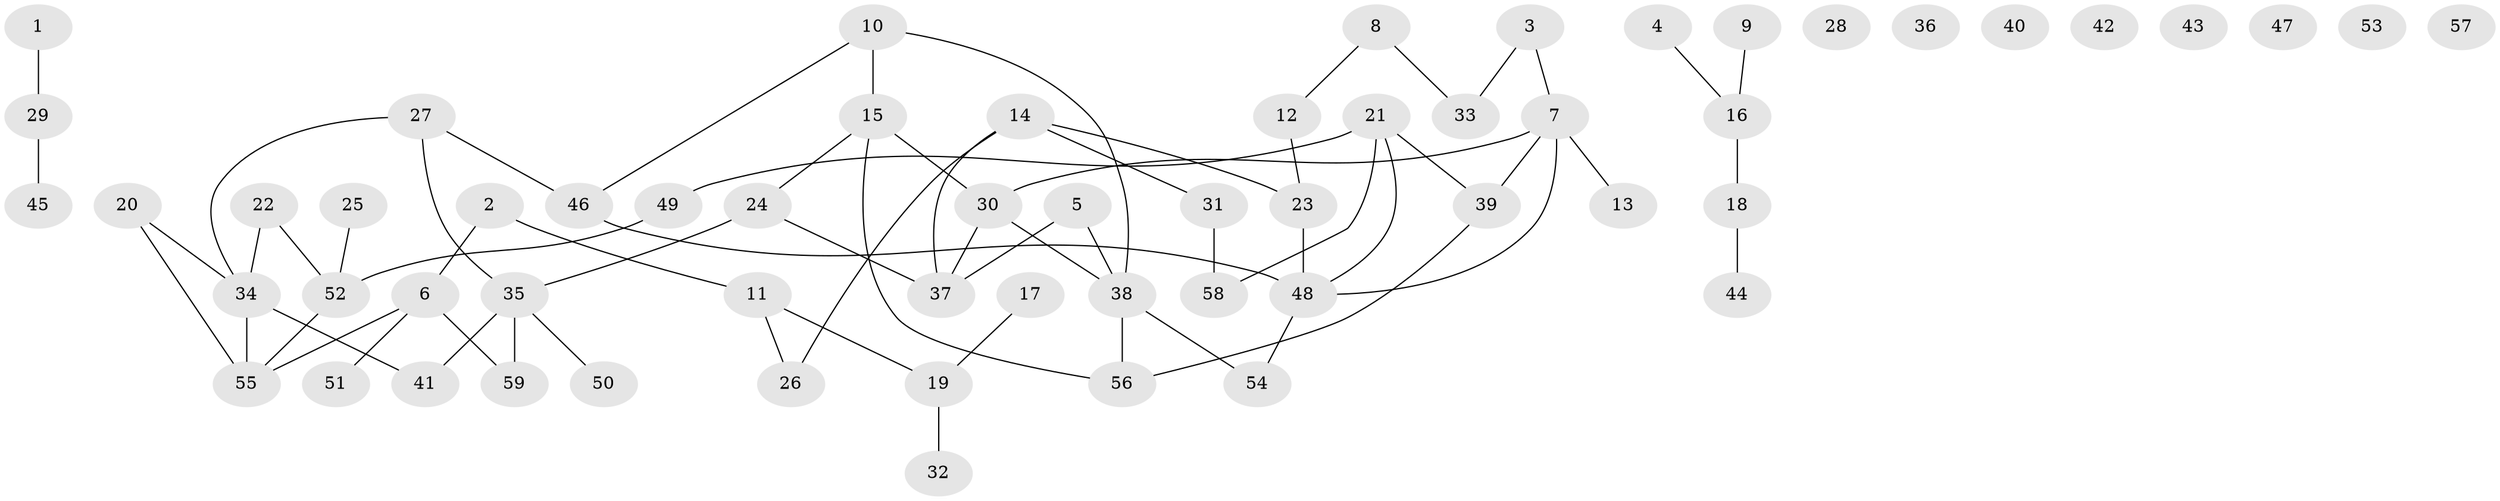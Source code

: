 // coarse degree distribution, {1: 0.17073170731707318, 2: 0.34146341463414637, 5: 0.07317073170731707, 3: 0.0975609756097561, 0: 0.1951219512195122, 4: 0.07317073170731707, 6: 0.04878048780487805}
// Generated by graph-tools (version 1.1) at 2025/42/03/04/25 21:42:23]
// undirected, 59 vertices, 66 edges
graph export_dot {
graph [start="1"]
  node [color=gray90,style=filled];
  1;
  2;
  3;
  4;
  5;
  6;
  7;
  8;
  9;
  10;
  11;
  12;
  13;
  14;
  15;
  16;
  17;
  18;
  19;
  20;
  21;
  22;
  23;
  24;
  25;
  26;
  27;
  28;
  29;
  30;
  31;
  32;
  33;
  34;
  35;
  36;
  37;
  38;
  39;
  40;
  41;
  42;
  43;
  44;
  45;
  46;
  47;
  48;
  49;
  50;
  51;
  52;
  53;
  54;
  55;
  56;
  57;
  58;
  59;
  1 -- 29;
  2 -- 6;
  2 -- 11;
  3 -- 7;
  3 -- 33;
  4 -- 16;
  5 -- 37;
  5 -- 38;
  6 -- 51;
  6 -- 55;
  6 -- 59;
  7 -- 13;
  7 -- 30;
  7 -- 39;
  7 -- 48;
  8 -- 12;
  8 -- 33;
  9 -- 16;
  10 -- 15;
  10 -- 38;
  10 -- 46;
  11 -- 19;
  11 -- 26;
  12 -- 23;
  14 -- 23;
  14 -- 26;
  14 -- 31;
  14 -- 37;
  15 -- 24;
  15 -- 30;
  15 -- 56;
  16 -- 18;
  17 -- 19;
  18 -- 44;
  19 -- 32;
  20 -- 34;
  20 -- 55;
  21 -- 39;
  21 -- 48;
  21 -- 49;
  21 -- 58;
  22 -- 34;
  22 -- 52;
  23 -- 48;
  24 -- 35;
  24 -- 37;
  25 -- 52;
  27 -- 34;
  27 -- 35;
  27 -- 46;
  29 -- 45;
  30 -- 37;
  30 -- 38;
  31 -- 58;
  34 -- 41;
  34 -- 55;
  35 -- 41;
  35 -- 50;
  35 -- 59;
  38 -- 54;
  38 -- 56;
  39 -- 56;
  46 -- 48;
  48 -- 54;
  49 -- 52;
  52 -- 55;
}
